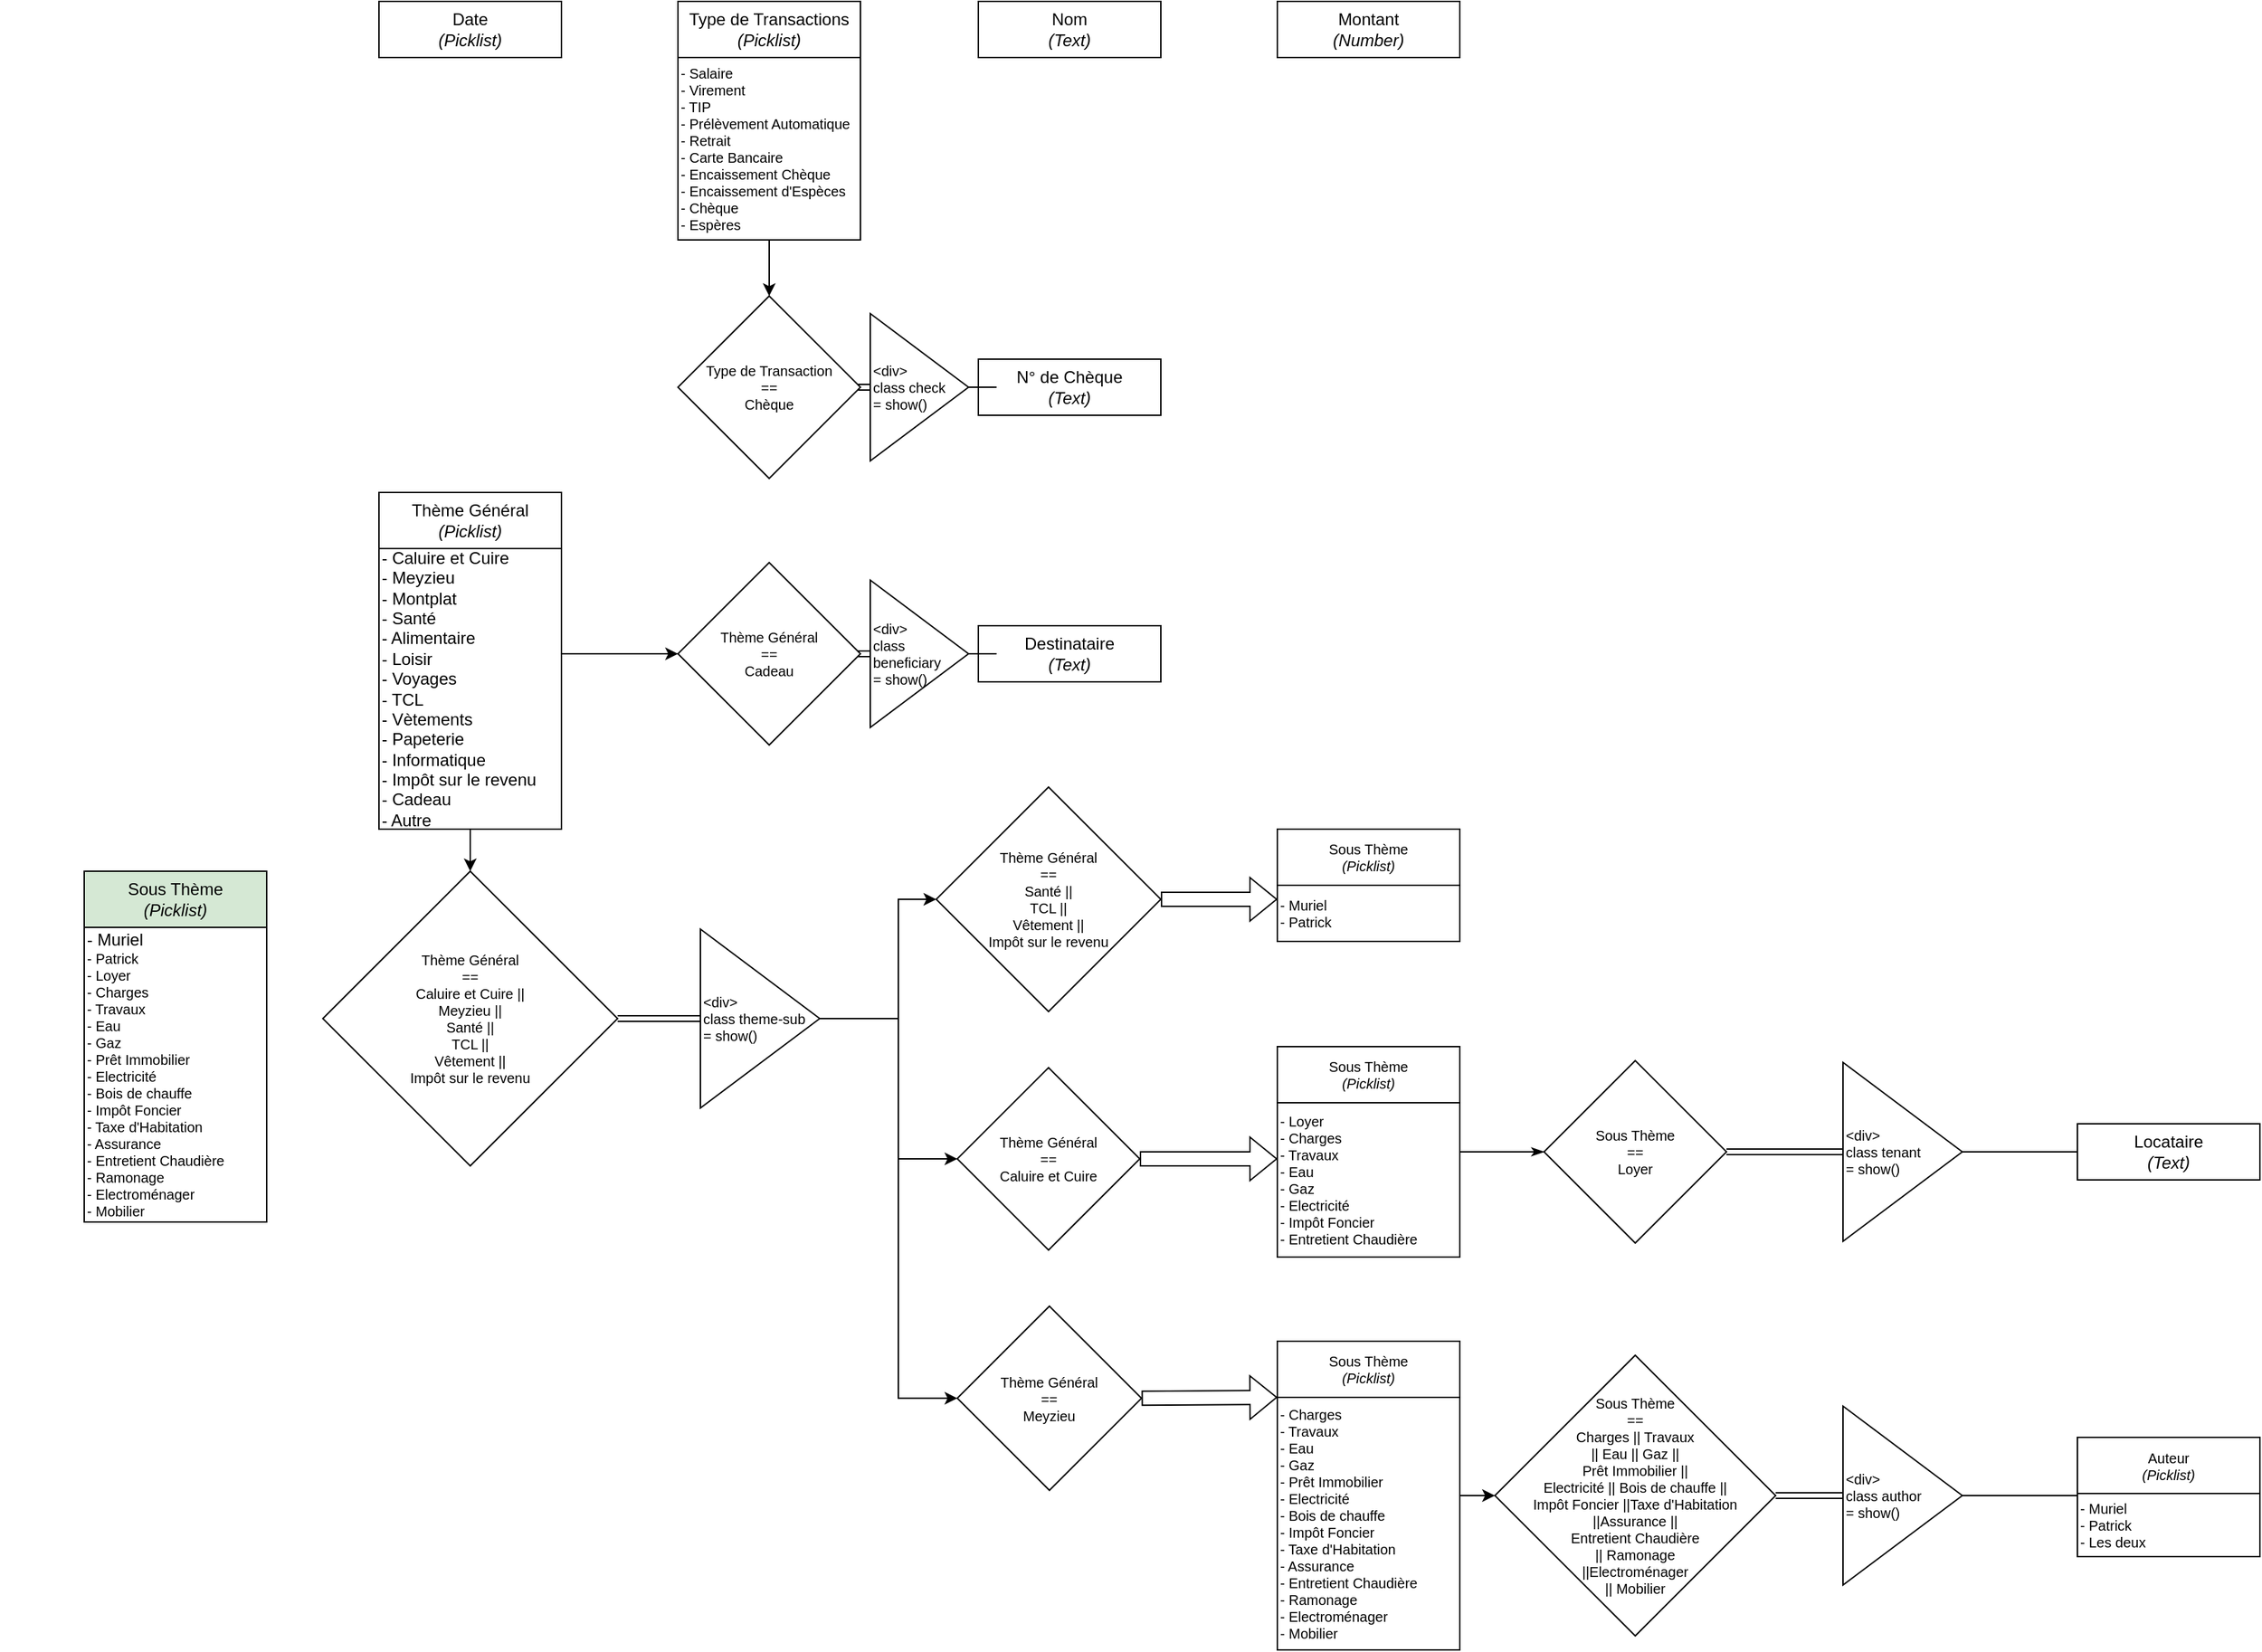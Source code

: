 <mxfile version="20.6.2" type="device"><diagram id="_iS8hXNYSeo_g7JiumHD" name="Page-1"><mxGraphModel dx="1851" dy="604" grid="1" gridSize="10" guides="1" tooltips="1" connect="1" arrows="1" fold="1" page="1" pageScale="1" pageWidth="827" pageHeight="1169" math="0" shadow="0"><root><mxCell id="0"/><mxCell id="1" parent="0"/><mxCell id="Fn56KsEobPj2Wxs-Rl2A-39" value="" style="group" parent="1" vertex="1" connectable="0"><mxGeometry x="253" y="40" width="130" height="170" as="geometry"/></mxCell><mxCell id="Fn56KsEobPj2Wxs-Rl2A-35" value="" style="group" parent="Fn56KsEobPj2Wxs-Rl2A-39" vertex="1" connectable="0"><mxGeometry y="10" width="130" height="160" as="geometry"/></mxCell><mxCell id="Fn56KsEobPj2Wxs-Rl2A-38" value="" style="group" parent="Fn56KsEobPj2Wxs-Rl2A-35" vertex="1" connectable="0"><mxGeometry width="130" height="160" as="geometry"/></mxCell><mxCell id="Fn56KsEobPj2Wxs-Rl2A-37" value="- Salaire&lt;br&gt;- Virement&lt;br&gt;- TIP&lt;br&gt;- Prélèvement Automatique&lt;br&gt;- Retrait&lt;br&gt;- Carte Bancaire&lt;br&gt;- Encaissement Chèque&lt;br&gt;- Encaissement d'Espèces&lt;br&gt;- Chèque&lt;br&gt;- Espères" style="whiteSpace=wrap;html=1;aspect=fixed;fontSize=10;align=left;" parent="Fn56KsEobPj2Wxs-Rl2A-38" vertex="1"><mxGeometry y="30" width="130" height="130" as="geometry"/></mxCell><mxCell id="Fn56KsEobPj2Wxs-Rl2A-36" value="Type de Transactions&lt;br&gt;&lt;i&gt;(Picklist)&lt;/i&gt;" style="rounded=0;whiteSpace=wrap;html=1;" parent="Fn56KsEobPj2Wxs-Rl2A-39" vertex="1"><mxGeometry width="130" height="40" as="geometry"/></mxCell><mxCell id="Fn56KsEobPj2Wxs-Rl2A-12" value="Date&lt;br&gt;&lt;i&gt;(Picklist)&lt;/i&gt;" style="rounded=0;whiteSpace=wrap;html=1;" parent="1" vertex="1"><mxGeometry x="40" y="40" width="130" height="40" as="geometry"/></mxCell><mxCell id="Fn56KsEobPj2Wxs-Rl2A-40" value="N° de Chèque&lt;br&gt;&lt;i&gt;(Text)&lt;/i&gt;" style="rounded=0;whiteSpace=wrap;html=1;" parent="1" vertex="1"><mxGeometry x="467" y="295" width="130" height="40" as="geometry"/></mxCell><mxCell id="Fn56KsEobPj2Wxs-Rl2A-41" value="Nom&lt;br&gt;&lt;i&gt;(Text)&lt;/i&gt;" style="rounded=0;whiteSpace=wrap;html=1;" parent="1" vertex="1"><mxGeometry x="467" y="40" width="130" height="40" as="geometry"/></mxCell><mxCell id="Fn56KsEobPj2Wxs-Rl2A-42" value="Montant&lt;br&gt;&lt;i&gt;(Number)&lt;/i&gt;" style="rounded=0;whiteSpace=wrap;html=1;" parent="1" vertex="1"><mxGeometry x="680" y="40" width="130" height="40" as="geometry"/></mxCell><mxCell id="Fn56KsEobPj2Wxs-Rl2A-49" value="" style="group" parent="1" vertex="1" connectable="0"><mxGeometry x="-20" y="390" width="200" height="240" as="geometry"/></mxCell><mxCell id="Fn56KsEobPj2Wxs-Rl2A-6" value="" style="group" parent="Fn56KsEobPj2Wxs-Rl2A-49" vertex="1" connectable="0"><mxGeometry width="200" height="240" as="geometry"/></mxCell><mxCell id="Fn56KsEobPj2Wxs-Rl2A-46" value="&lt;span style=&quot;font-size: 12px;&quot;&gt;- Caluire et Cuire&lt;/span&gt;&lt;br style=&quot;font-size: 12px;&quot;&gt;&lt;span style=&quot;font-size: 12px;&quot;&gt;- Meyzieu&lt;/span&gt;&lt;br style=&quot;font-size: 12px;&quot;&gt;&lt;span style=&quot;font-size: 12px;&quot;&gt;- Montplat&lt;/span&gt;&lt;br style=&quot;font-size: 12px;&quot;&gt;&lt;span style=&quot;font-size: 12px;&quot;&gt;- Santé&lt;/span&gt;&lt;br style=&quot;font-size: 12px;&quot;&gt;&lt;span style=&quot;font-size: 12px;&quot;&gt;- Alimentaire&lt;/span&gt;&lt;br style=&quot;font-size: 12px;&quot;&gt;&lt;span style=&quot;font-size: 12px;&quot;&gt;- Loisir&lt;/span&gt;&lt;br style=&quot;font-size: 12px;&quot;&gt;&lt;span style=&quot;font-size: 12px;&quot;&gt;- Voyages&lt;/span&gt;&lt;br style=&quot;font-size: 12px;&quot;&gt;&lt;span style=&quot;font-size: 12px;&quot;&gt;- TCL&lt;/span&gt;&lt;br style=&quot;font-size: 12px;&quot;&gt;&lt;span style=&quot;font-size: 12px;&quot;&gt;- Vètements&amp;nbsp;&lt;/span&gt;&lt;br style=&quot;font-size: 12px;&quot;&gt;&lt;span style=&quot;font-size: 12px;&quot;&gt;- Papeterie&lt;/span&gt;&lt;br style=&quot;font-size: 12px;&quot;&gt;&lt;span style=&quot;font-size: 12px;&quot;&gt;- Informatique&lt;br&gt;- Impôt sur le revenu&lt;br&gt;- Cadeau&lt;br&gt;- Autre&lt;br&gt;&lt;/span&gt;" style="rounded=0;whiteSpace=wrap;html=1;fontSize=10;align=left;" parent="Fn56KsEobPj2Wxs-Rl2A-6" vertex="1"><mxGeometry x="60" y="40" width="130" height="200" as="geometry"/></mxCell><mxCell id="Fn56KsEobPj2Wxs-Rl2A-45" value="Thème Général&lt;br&gt;&lt;i&gt;(Picklist)&lt;/i&gt;" style="rounded=0;whiteSpace=wrap;html=1;" parent="Fn56KsEobPj2Wxs-Rl2A-49" vertex="1"><mxGeometry x="60" width="130" height="40" as="geometry"/></mxCell><mxCell id="Fn56KsEobPj2Wxs-Rl2A-50" value="" style="group;" parent="1" vertex="1" connectable="0"><mxGeometry x="-230" y="660" width="200" height="250" as="geometry"/></mxCell><mxCell id="Fn56KsEobPj2Wxs-Rl2A-51" value="" style="group" parent="Fn56KsEobPj2Wxs-Rl2A-50" vertex="1" connectable="0"><mxGeometry width="200" height="250" as="geometry"/></mxCell><mxCell id="Fn56KsEobPj2Wxs-Rl2A-52" value="&lt;span style=&quot;font-size: 12px;&quot;&gt;- Muriel&lt;br&gt;&lt;/span&gt;- Patrick&lt;br&gt;- Loyer&lt;br&gt;- Charges&lt;br&gt;- Travaux&lt;br&gt;- Eau&lt;br&gt;- Gaz&lt;br&gt;- Prêt Immobilier&lt;br&gt;- Electricité&lt;br&gt;- Bois de chauffe&lt;br&gt;- Impôt Foncier&lt;br&gt;- Taxe d'Habitation&lt;br&gt;- Assurance&lt;br&gt;- Entretient Chaudière&lt;br&gt;- Ramonage&lt;br&gt;- Electroménager&lt;br&gt;- Mobilier" style="rounded=0;whiteSpace=wrap;html=1;fontSize=10;align=left;" parent="Fn56KsEobPj2Wxs-Rl2A-51" vertex="1"><mxGeometry x="60" y="40" width="130" height="210" as="geometry"/></mxCell><mxCell id="Fn56KsEobPj2Wxs-Rl2A-53" value="Sous Thème&lt;br&gt;&lt;i style=&quot;&quot;&gt;(Picklist)&lt;/i&gt;" style="rounded=0;whiteSpace=wrap;html=1;fillColor=#D5E8D4;" parent="Fn56KsEobPj2Wxs-Rl2A-50" vertex="1"><mxGeometry x="60" width="130" height="40" as="geometry"/></mxCell><mxCell id="Fn56KsEobPj2Wxs-Rl2A-68" value="Locataire&lt;br&gt;&lt;i&gt;(Text)&lt;/i&gt;" style="rounded=0;whiteSpace=wrap;html=1;" parent="1" vertex="1"><mxGeometry x="1250" y="840" width="130" height="40" as="geometry"/></mxCell><mxCell id="Fn56KsEobPj2Wxs-Rl2A-69" value="Destinataire&lt;br&gt;&lt;i&gt;(Text)&lt;/i&gt;" style="rounded=0;whiteSpace=wrap;html=1;" parent="1" vertex="1"><mxGeometry x="467" y="485" width="130" height="40" as="geometry"/></mxCell><mxCell id="Fn56KsEobPj2Wxs-Rl2A-101" style="edgeStyle=orthogonalEdgeStyle;rounded=0;orthogonalLoop=1;jettySize=auto;html=1;entryX=0;entryY=0.5;entryDx=0;entryDy=0;fontSize=10;shape=link;" parent="1" source="Fn56KsEobPj2Wxs-Rl2A-70" target="Fn56KsEobPj2Wxs-Rl2A-71" edge="1"><mxGeometry relative="1" as="geometry"/></mxCell><mxCell id="Fn56KsEobPj2Wxs-Rl2A-70" value="Type de Transaction&lt;br&gt;==&lt;br&gt;Chèque" style="rhombus;whiteSpace=wrap;html=1;fontSize=10;" parent="1" vertex="1"><mxGeometry x="253" y="250" width="130" height="130" as="geometry"/></mxCell><mxCell id="Fn56KsEobPj2Wxs-Rl2A-74" style="edgeStyle=orthogonalEdgeStyle;rounded=0;orthogonalLoop=1;jettySize=auto;html=1;entryX=0;entryY=0.5;entryDx=0;entryDy=0;fontSize=10;endArrow=none;endFill=0;" parent="1" source="Fn56KsEobPj2Wxs-Rl2A-71" target="Fn56KsEobPj2Wxs-Rl2A-40" edge="1"><mxGeometry relative="1" as="geometry"/></mxCell><mxCell id="Fn56KsEobPj2Wxs-Rl2A-71" value="&amp;lt;div&amp;gt;&amp;nbsp;&lt;br&gt;class check&lt;br&gt;= show()" style="triangle;whiteSpace=wrap;html=1;fontSize=10;align=left;" parent="1" vertex="1"><mxGeometry x="390" y="262.5" width="70" height="105" as="geometry"/></mxCell><mxCell id="Fn56KsEobPj2Wxs-Rl2A-72" style="edgeStyle=orthogonalEdgeStyle;rounded=0;orthogonalLoop=1;jettySize=auto;html=1;entryX=0.5;entryY=0;entryDx=0;entryDy=0;fontSize=10;" parent="1" source="Fn56KsEobPj2Wxs-Rl2A-37" target="Fn56KsEobPj2Wxs-Rl2A-70" edge="1"><mxGeometry relative="1" as="geometry"/></mxCell><mxCell id="Fn56KsEobPj2Wxs-Rl2A-75" value="Thème Général&lt;br&gt;==&lt;br&gt;Caluire et Cuire ||&lt;br&gt;Meyzieu ||&lt;br&gt;Santé ||&lt;br&gt;TCL ||&lt;br&gt;Vêtement ||&lt;br&gt;Impôt sur le revenu" style="rhombus;whiteSpace=wrap;html=1;fontSize=10;" parent="1" vertex="1"><mxGeometry y="660" width="210" height="210" as="geometry"/></mxCell><mxCell id="Fn56KsEobPj2Wxs-Rl2A-99" style="edgeStyle=orthogonalEdgeStyle;rounded=0;orthogonalLoop=1;jettySize=auto;html=1;fontSize=10;shape=link;entryX=1;entryY=0.5;entryDx=0;entryDy=0;" parent="1" source="Fn56KsEobPj2Wxs-Rl2A-76" target="Fn56KsEobPj2Wxs-Rl2A-75" edge="1"><mxGeometry relative="1" as="geometry"/></mxCell><mxCell id="Fn56KsEobPj2Wxs-Rl2A-104" style="edgeStyle=orthogonalEdgeStyle;rounded=0;orthogonalLoop=1;jettySize=auto;html=1;entryX=0;entryY=0.5;entryDx=0;entryDy=0;fontSize=10;fontColor=#000000;endArrow=classic;endFill=1;exitX=1;exitY=0.5;exitDx=0;exitDy=0;" parent="1" source="Fn56KsEobPj2Wxs-Rl2A-76" target="Fn56KsEobPj2Wxs-Rl2A-79" edge="1"><mxGeometry relative="1" as="geometry"><Array as="points"><mxPoint x="410" y="765"/><mxPoint x="410" y="865"/></Array></mxGeometry></mxCell><mxCell id="Fn56KsEobPj2Wxs-Rl2A-118" style="edgeStyle=orthogonalEdgeStyle;rounded=0;orthogonalLoop=1;jettySize=auto;html=1;entryX=0;entryY=0.5;entryDx=0;entryDy=0;fontSize=10;fontColor=#000000;endArrow=classic;endFill=1;" parent="1" source="Fn56KsEobPj2Wxs-Rl2A-76" target="Fn56KsEobPj2Wxs-Rl2A-85" edge="1"><mxGeometry relative="1" as="geometry"><Array as="points"><mxPoint x="410" y="765"/><mxPoint x="410" y="1036"/></Array></mxGeometry></mxCell><mxCell id="Fn56KsEobPj2Wxs-Rl2A-76" value="&amp;lt;div&amp;gt;&amp;nbsp;&lt;br&gt;class theme-sub&lt;br&gt;= show()" style="triangle;whiteSpace=wrap;html=1;fontSize=10;align=left;" parent="1" vertex="1"><mxGeometry x="269" y="701.25" width="85" height="127.5" as="geometry"/></mxCell><mxCell id="Fn56KsEobPj2Wxs-Rl2A-103" style="edgeStyle=orthogonalEdgeStyle;rounded=0;orthogonalLoop=1;jettySize=auto;html=1;entryX=0;entryY=0.5;entryDx=0;entryDy=0;fontSize=10;endArrow=classic;endFill=1;shape=link;" parent="1" source="Fn56KsEobPj2Wxs-Rl2A-77" target="Fn56KsEobPj2Wxs-Rl2A-78" edge="1"><mxGeometry relative="1" as="geometry"/></mxCell><mxCell id="Fn56KsEobPj2Wxs-Rl2A-77" value="Thème Général&lt;br&gt;==&lt;br&gt;Cadeau" style="rhombus;whiteSpace=wrap;html=1;fontSize=10;" parent="1" vertex="1"><mxGeometry x="253" y="440" width="130" height="130" as="geometry"/></mxCell><mxCell id="Fn56KsEobPj2Wxs-Rl2A-100" style="edgeStyle=orthogonalEdgeStyle;rounded=0;orthogonalLoop=1;jettySize=auto;html=1;fontSize=10;endArrow=none;endFill=0;" parent="1" source="Fn56KsEobPj2Wxs-Rl2A-78" edge="1"><mxGeometry relative="1" as="geometry"><mxPoint x="470" y="505" as="targetPoint"/></mxGeometry></mxCell><mxCell id="Fn56KsEobPj2Wxs-Rl2A-78" value="&amp;lt;div&amp;gt;&amp;nbsp;&lt;br&gt;class beneficiary&lt;br&gt;= show()" style="triangle;whiteSpace=wrap;html=1;fontSize=10;align=left;" parent="1" vertex="1"><mxGeometry x="390" y="452.5" width="70" height="105" as="geometry"/></mxCell><mxCell id="Fn56KsEobPj2Wxs-Rl2A-79" value="Thème Général&lt;br&gt;==&lt;br&gt;Caluire et Cuire" style="rhombus;whiteSpace=wrap;html=1;fontSize=10;" parent="1" vertex="1"><mxGeometry x="452" y="800" width="130" height="130" as="geometry"/></mxCell><mxCell id="Fn56KsEobPj2Wxs-Rl2A-84" value="" style="shape=flexArrow;endArrow=classic;html=1;rounded=0;fontSize=10;exitX=1;exitY=0.5;exitDx=0;exitDy=0;entryX=0;entryY=0.5;entryDx=0;entryDy=0;" parent="1" source="Fn56KsEobPj2Wxs-Rl2A-79" edge="1"><mxGeometry width="50" height="50" relative="1" as="geometry"><mxPoint x="440" y="680" as="sourcePoint"/><mxPoint x="680" y="865.0" as="targetPoint"/></mxGeometry></mxCell><mxCell id="Fn56KsEobPj2Wxs-Rl2A-85" value="Thème Général&lt;br&gt;==&lt;br&gt;Meyzieu" style="rhombus;whiteSpace=wrap;html=1;fontSize=10;" parent="1" vertex="1"><mxGeometry x="452" y="970" width="131.25" height="131.25" as="geometry"/></mxCell><mxCell id="Fn56KsEobPj2Wxs-Rl2A-90" value="" style="shape=flexArrow;endArrow=classic;html=1;rounded=0;fontSize=10;exitX=1;exitY=0.5;exitDx=0;exitDy=0;entryX=0;entryY=1;entryDx=0;entryDy=0;" parent="1" source="Fn56KsEobPj2Wxs-Rl2A-85" target="Fn56KsEobPj2Wxs-Rl2A-115" edge="1"><mxGeometry width="50" height="50" relative="1" as="geometry"><mxPoint x="435" y="895" as="sourcePoint"/><mxPoint x="570" y="1112.089" as="targetPoint"/></mxGeometry></mxCell><mxCell id="Fn56KsEobPj2Wxs-Rl2A-91" value="Thème Général&lt;br&gt;==&lt;br&gt;Santé ||&lt;br&gt;TCL ||&lt;br&gt;Vêtement ||&lt;br&gt;Impôt sur le revenu" style="rhombus;whiteSpace=wrap;html=1;fontSize=10;" parent="1" vertex="1"><mxGeometry x="437" y="600" width="160" height="160" as="geometry"/></mxCell><mxCell id="Fn56KsEobPj2Wxs-Rl2A-97" style="edgeStyle=orthogonalEdgeStyle;rounded=0;orthogonalLoop=1;jettySize=auto;html=1;fontSize=10;" parent="1" source="Fn56KsEobPj2Wxs-Rl2A-46" target="Fn56KsEobPj2Wxs-Rl2A-75" edge="1"><mxGeometry relative="1" as="geometry"/></mxCell><mxCell id="Fn56KsEobPj2Wxs-Rl2A-102" style="edgeStyle=orthogonalEdgeStyle;rounded=0;orthogonalLoop=1;jettySize=auto;html=1;entryX=0;entryY=0.5;entryDx=0;entryDy=0;fontSize=10;endArrow=classic;endFill=1;" parent="1" source="Fn56KsEobPj2Wxs-Rl2A-46" target="Fn56KsEobPj2Wxs-Rl2A-77" edge="1"><mxGeometry relative="1" as="geometry"><Array as="points"><mxPoint x="200" y="505"/><mxPoint x="200" y="505"/></Array></mxGeometry></mxCell><mxCell id="Fn56KsEobPj2Wxs-Rl2A-109" value="" style="group" parent="1" vertex="1" connectable="0"><mxGeometry x="680" y="630" width="130" height="80" as="geometry"/></mxCell><mxCell id="Fn56KsEobPj2Wxs-Rl2A-112" value="" style="group" parent="Fn56KsEobPj2Wxs-Rl2A-109" vertex="1" connectable="0"><mxGeometry width="130" height="80" as="geometry"/></mxCell><mxCell id="Fn56KsEobPj2Wxs-Rl2A-106" value="Sous Thème&lt;br&gt;&lt;i&gt;(Picklist)&lt;/i&gt;" style="rounded=0;whiteSpace=wrap;html=1;fontSize=10;fontColor=#000000;fillColor=#FFFFFF;" parent="Fn56KsEobPj2Wxs-Rl2A-112" vertex="1"><mxGeometry width="130" height="40" as="geometry"/></mxCell><mxCell id="Fn56KsEobPj2Wxs-Rl2A-108" value="- Muriel&lt;br&gt;- Patrick" style="rounded=0;whiteSpace=wrap;html=1;fontSize=10;fontColor=#000000;fillColor=#FFFFFF;align=left;" parent="Fn56KsEobPj2Wxs-Rl2A-112" vertex="1"><mxGeometry y="40" width="130" height="40" as="geometry"/></mxCell><mxCell id="Fn56KsEobPj2Wxs-Rl2A-110" style="edgeStyle=orthogonalEdgeStyle;rounded=0;orthogonalLoop=1;jettySize=auto;html=1;entryX=0;entryY=0.5;entryDx=0;entryDy=0;fontSize=10;fontColor=#000000;endArrow=classic;endFill=1;exitX=1;exitY=0.5;exitDx=0;exitDy=0;" parent="1" source="Fn56KsEobPj2Wxs-Rl2A-76" target="Fn56KsEobPj2Wxs-Rl2A-91" edge="1"><mxGeometry relative="1" as="geometry"><mxPoint x="364" y="775" as="sourcePoint"/><mxPoint x="370" y="885.0" as="targetPoint"/><Array as="points"><mxPoint x="410" y="765"/><mxPoint x="410" y="680"/></Array></mxGeometry></mxCell><mxCell id="Fn56KsEobPj2Wxs-Rl2A-111" value="" style="shape=flexArrow;endArrow=classic;html=1;rounded=0;fontSize=10;exitX=1;exitY=0.5;exitDx=0;exitDy=0;entryX=0;entryY=0.25;entryDx=0;entryDy=0;" parent="1" source="Fn56KsEobPj2Wxs-Rl2A-91" target="Fn56KsEobPj2Wxs-Rl2A-108" edge="1"><mxGeometry width="50" height="50" relative="1" as="geometry"><mxPoint x="500" y="885.0" as="sourcePoint"/><mxPoint x="690" y="990.0" as="targetPoint"/></mxGeometry></mxCell><mxCell id="Fn56KsEobPj2Wxs-Rl2A-117" value="" style="group" parent="1" vertex="1" connectable="0"><mxGeometry x="680" y="995" width="130" height="220" as="geometry"/></mxCell><mxCell id="Fn56KsEobPj2Wxs-Rl2A-115" value="Sous Thème&lt;br&gt;&lt;i&gt;(Picklist)&lt;/i&gt;" style="rounded=0;whiteSpace=wrap;html=1;fontSize=10;fontColor=#000000;fillColor=#FFFFFF;" parent="Fn56KsEobPj2Wxs-Rl2A-117" vertex="1"><mxGeometry width="130" height="40" as="geometry"/></mxCell><mxCell id="Fn56KsEobPj2Wxs-Rl2A-116" value="- Charges&lt;br&gt;- Travaux&lt;br&gt;- Eau&lt;br&gt;- Gaz&lt;br&gt;- Prêt Immobilier&lt;br&gt;- Electricité&lt;br&gt;- Bois de chauffe&lt;br&gt;- Impôt Foncier&lt;br&gt;- Taxe d'Habitation&lt;br&gt;- Assurance&lt;br&gt;- Entretient Chaudière&lt;br&gt;- Ramonage&lt;br&gt;- Electroménager&lt;br&gt;- Mobilier" style="rounded=0;whiteSpace=wrap;html=1;fontSize=10;fontColor=#000000;fillColor=#FFFFFF;align=left;" parent="Fn56KsEobPj2Wxs-Rl2A-117" vertex="1"><mxGeometry y="40" width="130" height="180" as="geometry"/></mxCell><mxCell id="Fn56KsEobPj2Wxs-Rl2A-122" style="edgeStyle=orthogonalEdgeStyle;rounded=0;orthogonalLoop=1;jettySize=auto;html=1;fontSize=10;fontColor=#000000;endArrow=none;endFill=0;shape=link;" parent="1" source="Fn56KsEobPj2Wxs-Rl2A-119" target="Fn56KsEobPj2Wxs-Rl2A-120" edge="1"><mxGeometry relative="1" as="geometry"/></mxCell><mxCell id="Fn56KsEobPj2Wxs-Rl2A-119" value="Sous Thème&lt;br&gt;==&lt;br&gt;&lt;span style=&quot;text-align: left;&quot;&gt;Charges || T&lt;/span&gt;&lt;span style=&quot;text-align: left;&quot;&gt;ravaux&lt;/span&gt;&lt;br style=&quot;text-align: left;&quot;&gt;&lt;span style=&quot;text-align: left;&quot;&gt;|| Eau ||&amp;nbsp;&lt;/span&gt;&lt;span style=&quot;text-align: left;&quot;&gt;Gaz ||&lt;/span&gt;&lt;br style=&quot;text-align: left;&quot;&gt;&lt;span style=&quot;text-align: left;&quot;&gt;Prêt Immobilier ||&lt;/span&gt;&lt;br style=&quot;text-align: left;&quot;&gt;&lt;span style=&quot;text-align: left;&quot;&gt;Electricité ||&amp;nbsp;&lt;/span&gt;&lt;span style=&quot;text-align: left;&quot;&gt;Bois de chauffe ||&lt;/span&gt;&lt;br style=&quot;text-align: left;&quot;&gt;&lt;span style=&quot;text-align: left;&quot;&gt;Impôt Foncier ||&lt;/span&gt;&lt;span style=&quot;text-align: left;&quot;&gt;Taxe d'Habitation&lt;/span&gt;&lt;br style=&quot;text-align: left;&quot;&gt;&lt;span style=&quot;text-align: left;&quot;&gt;||Assurance ||&lt;/span&gt;&lt;br style=&quot;text-align: left;&quot;&gt;&lt;span style=&quot;text-align: left;&quot;&gt;Entretient Chaudière&lt;/span&gt;&lt;br style=&quot;text-align: left;&quot;&gt;&lt;span style=&quot;text-align: left;&quot;&gt;|| Ramonage&lt;/span&gt;&lt;br style=&quot;text-align: left;&quot;&gt;&lt;span style=&quot;text-align: left;&quot;&gt;||Electroménager&lt;/span&gt;&lt;br style=&quot;text-align: left;&quot;&gt;&lt;span style=&quot;text-align: left;&quot;&gt;|| Mobilier&lt;/span&gt;" style="rhombus;whiteSpace=wrap;html=1;fontSize=10;" parent="1" vertex="1"><mxGeometry x="835" y="1005" width="200" height="200" as="geometry"/></mxCell><mxCell id="Fn56KsEobPj2Wxs-Rl2A-125" style="edgeStyle=orthogonalEdgeStyle;rounded=0;orthogonalLoop=1;jettySize=auto;html=1;entryX=0;entryY=0;entryDx=0;entryDy=0;fontSize=10;fontColor=#000000;endArrow=none;endFill=0;" parent="1" source="Fn56KsEobPj2Wxs-Rl2A-120" target="Fn56KsEobPj2Wxs-Rl2A-124" edge="1"><mxGeometry relative="1" as="geometry"><Array as="points"><mxPoint x="1250" y="1105"/></Array></mxGeometry></mxCell><mxCell id="Fn56KsEobPj2Wxs-Rl2A-120" value="&amp;lt;div&amp;gt;&amp;nbsp;&lt;br&gt;class author&lt;br&gt;= show()" style="triangle;whiteSpace=wrap;html=1;fontSize=10;align=left;" parent="1" vertex="1"><mxGeometry x="1083" y="1041.25" width="85" height="127.5" as="geometry"/></mxCell><mxCell id="Fn56KsEobPj2Wxs-Rl2A-121" style="edgeStyle=orthogonalEdgeStyle;rounded=0;orthogonalLoop=1;jettySize=auto;html=1;entryX=0;entryY=0.5;entryDx=0;entryDy=0;fontSize=10;fontColor=#000000;endArrow=classic;endFill=1;" parent="1" source="Fn56KsEobPj2Wxs-Rl2A-116" target="Fn56KsEobPj2Wxs-Rl2A-119" edge="1"><mxGeometry relative="1" as="geometry"><Array as="points"><mxPoint x="830" y="1105"/><mxPoint x="830" y="1105"/></Array></mxGeometry></mxCell><mxCell id="Fn56KsEobPj2Wxs-Rl2A-126" value="" style="group" parent="1" vertex="1" connectable="0"><mxGeometry x="1250" y="1063.5" width="130" height="85" as="geometry"/></mxCell><mxCell id="Fn56KsEobPj2Wxs-Rl2A-123" value="Auteur&lt;br&gt;&lt;i&gt;(Picklist)&lt;/i&gt;" style="rounded=0;whiteSpace=wrap;html=1;fontSize=10;fontColor=#000000;fillColor=#FFFFFF;" parent="Fn56KsEobPj2Wxs-Rl2A-126" vertex="1"><mxGeometry width="130" height="40" as="geometry"/></mxCell><mxCell id="Fn56KsEobPj2Wxs-Rl2A-124" value="- Muriel&lt;br&gt;- Patrick&lt;br&gt;- Les deux" style="rounded=0;whiteSpace=wrap;html=1;fontSize=10;fontColor=#000000;fillColor=#FFFFFF;align=left;" parent="Fn56KsEobPj2Wxs-Rl2A-126" vertex="1"><mxGeometry y="40" width="130" height="45" as="geometry"/></mxCell><mxCell id="Fn56KsEobPj2Wxs-Rl2A-131" style="edgeStyle=orthogonalEdgeStyle;shape=link;rounded=0;orthogonalLoop=1;jettySize=auto;html=1;entryX=0;entryY=0.5;entryDx=0;entryDy=0;fontSize=10;fontColor=#000000;endArrow=none;endFill=0;" parent="1" source="Fn56KsEobPj2Wxs-Rl2A-127" target="Fn56KsEobPj2Wxs-Rl2A-129" edge="1"><mxGeometry relative="1" as="geometry"/></mxCell><mxCell id="Fn56KsEobPj2Wxs-Rl2A-127" value="Sous Thème&lt;br&gt;==&lt;br&gt;Loyer" style="rhombus;whiteSpace=wrap;html=1;fontSize=10;" parent="1" vertex="1"><mxGeometry x="870" y="795" width="130" height="130" as="geometry"/></mxCell><mxCell id="Fn56KsEobPj2Wxs-Rl2A-128" value="" style="group" parent="1" vertex="1" connectable="0"><mxGeometry x="680" y="785" width="130" height="150" as="geometry"/></mxCell><mxCell id="Fn56KsEobPj2Wxs-Rl2A-113" value="Sous Thème&lt;br&gt;&lt;i&gt;(Picklist)&lt;/i&gt;" style="rounded=0;whiteSpace=wrap;html=1;fontSize=10;fontColor=#000000;fillColor=#FFFFFF;" parent="Fn56KsEobPj2Wxs-Rl2A-128" vertex="1"><mxGeometry width="130" height="40" as="geometry"/></mxCell><mxCell id="Fn56KsEobPj2Wxs-Rl2A-114" value="- Loyer&lt;br&gt;- Charges&lt;br&gt;- Travaux&lt;br&gt;- Eau&lt;br&gt;- Gaz&lt;br&gt;- Electricité&lt;br&gt;- Impôt Foncier&lt;br&gt;- Entretient Chaudière" style="rounded=0;whiteSpace=wrap;html=1;fontSize=10;fontColor=#000000;fillColor=#FFFFFF;align=left;" parent="Fn56KsEobPj2Wxs-Rl2A-128" vertex="1"><mxGeometry y="40" width="130" height="110" as="geometry"/></mxCell><mxCell id="Fn56KsEobPj2Wxs-Rl2A-130" style="edgeStyle=orthogonalEdgeStyle;rounded=0;orthogonalLoop=1;jettySize=auto;html=1;entryX=0;entryY=0.5;entryDx=0;entryDy=0;fontSize=10;fontColor=#000000;endArrow=none;endFill=0;" parent="1" source="Fn56KsEobPj2Wxs-Rl2A-129" target="Fn56KsEobPj2Wxs-Rl2A-68" edge="1"><mxGeometry relative="1" as="geometry"/></mxCell><mxCell id="Fn56KsEobPj2Wxs-Rl2A-129" value="&amp;lt;div&amp;gt;&amp;nbsp;&lt;br&gt;class tenant&lt;br&gt;= show()" style="triangle;whiteSpace=wrap;html=1;fontSize=10;align=left;" parent="1" vertex="1"><mxGeometry x="1083" y="796.25" width="85" height="127.5" as="geometry"/></mxCell><mxCell id="Fn56KsEobPj2Wxs-Rl2A-132" style="edgeStyle=orthogonalEdgeStyle;rounded=0;orthogonalLoop=1;jettySize=auto;html=1;fontSize=10;fontColor=#000000;endArrow=classicThin;endFill=1;" parent="1" source="Fn56KsEobPj2Wxs-Rl2A-114" target="Fn56KsEobPj2Wxs-Rl2A-127" edge="1"><mxGeometry relative="1" as="geometry"><Array as="points"><mxPoint x="830" y="860"/><mxPoint x="830" y="860"/></Array></mxGeometry></mxCell></root></mxGraphModel></diagram></mxfile>